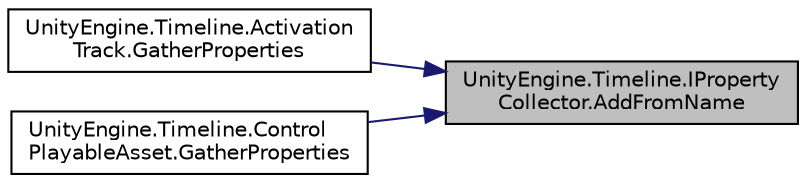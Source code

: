 digraph "UnityEngine.Timeline.IPropertyCollector.AddFromName"
{
 // LATEX_PDF_SIZE
  edge [fontname="Helvetica",fontsize="10",labelfontname="Helvetica",labelfontsize="10"];
  node [fontname="Helvetica",fontsize="10",shape=record];
  rankdir="RL";
  Node1 [label="UnityEngine.Timeline.IProperty\lCollector.AddFromName",height=0.2,width=0.4,color="black", fillcolor="grey75", style="filled", fontcolor="black",tooltip="Add property modifications using the serialized property name."];
  Node1 -> Node2 [dir="back",color="midnightblue",fontsize="10",style="solid",fontname="Helvetica"];
  Node2 [label="UnityEngine.Timeline.Activation\lTrack.GatherProperties",height=0.2,width=0.4,color="black", fillcolor="white", style="filled",URL="$class_unity_engine_1_1_timeline_1_1_activation_track.html#af4cf30aaabb54e30d80694a248dd32ff",tooltip="Called by the Timeline Editor to gather properties requiring preview."];
  Node1 -> Node3 [dir="back",color="midnightblue",fontsize="10",style="solid",fontname="Helvetica"];
  Node3 [label="UnityEngine.Timeline.Control\lPlayableAsset.GatherProperties",height=0.2,width=0.4,color="black", fillcolor="white", style="filled",URL="$class_unity_engine_1_1_timeline_1_1_control_playable_asset.html#a56ee156f040a4606f873e2580b305512",tooltip="Called by the Timeline Editor to gather properties requiring preview."];
}
